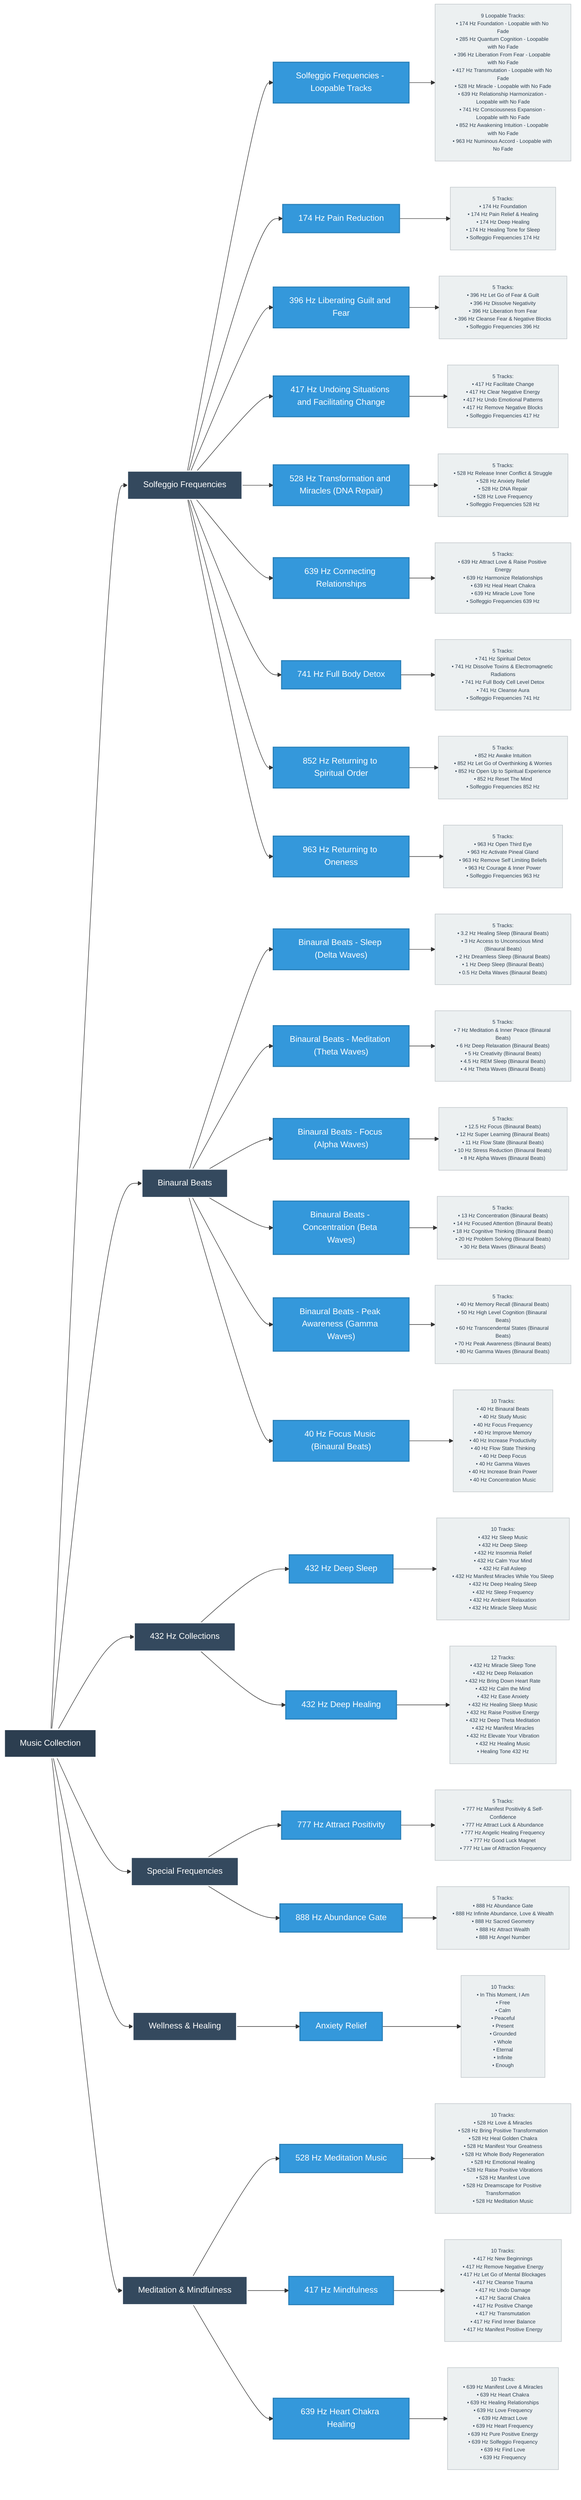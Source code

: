 graph LR
    ROOT[Music Collection] --> SOLF[Solfeggio Frequencies]
    ROOT --> BIN[Binaural Beats]
    ROOT --> FREQ432[432 Hz Collections]
    ROOT --> SPECIAL[Special Frequencies]
    ROOT --> WELLNESS[Wellness & Healing]
    ROOT --> MEDITATION[Meditation & Mindfulness]

    %% Solfeggio Frequencies Branch (Pure Solfeggio only)
    SOLF --> SOLF_LOOP["Solfeggio Frequencies - Loopable Tracks"]
    SOLF --> SOLF174["174 Hz Pain Reduction"]
    SOLF --> SOLF396["396 Hz Liberating Guilt and Fear"]
    SOLF --> SOLF417["417 Hz Undoing Situations and Facilitating Change"]
    SOLF --> SOLF528["528 Hz Transformation and Miracles (DNA Repair)"]
    SOLF --> SOLF639["639 Hz Connecting Relationships"]
    SOLF --> SOLF741["741 Hz Full Body Detox"]
    SOLF --> SOLF852["852 Hz Returning to Spiritual Order"]
    SOLF --> SOLF963["963 Hz Returning to Oneness"]

    %% Binaural Beats Branch
    BIN --> BIN_DELTA["Binaural Beats - Sleep (Delta Waves)"]
    BIN --> BIN_THETA["Binaural Beats - Meditation (Theta Waves)"]
    BIN --> BIN_ALPHA["Binaural Beats - Focus (Alpha Waves)"]
    BIN --> BIN_BETA["Binaural Beats - Concentration (Beta Waves)"]
    BIN --> BIN_GAMMA["Binaural Beats - Peak Awareness (Gamma Waves)"]
    BIN --> BIN_40HZ["40 Hz Focus Music (Binaural Beats)"]

    %% 432 Hz Collections Branch (expanded)
    FREQ432 --> FREQ432_SLEEP["432 Hz Deep Sleep"]
    FREQ432 --> FREQ432_HEAL["432 Hz Deep Healing"]

    %% Special Frequencies Branch
    SPECIAL --> FREQ777["777 Hz Attract Positivity"]
    SPECIAL --> FREQ888["888 Hz Abundance Gate"]

    %% Wellness & Healing Branch
    WELLNESS --> ANXIETY["Anxiety Relief"]

    %% Meditation & Mindfulness Branch (new category)
    MEDITATION --> MED_528["528 Hz Meditation Music"]
    MEDITATION --> MED_417["417 Hz Mindfulness"]
    MEDITATION --> MED_639["639 Hz Heart Chakra Healing"]

    %% Solfeggio Loopable Tracks - Combined
    SOLF_LOOP --> LOOP_TRACKS["9 Loopable Tracks:<br/>• 174 Hz Foundation - Loopable with No Fade<br/>• 285 Hz Quantum Cognition - Loopable with No Fade<br/>• 396 Hz Liberation From Fear - Loopable with No Fade<br/>• 417 Hz Transmutation - Loopable with No Fade<br/>• 528 Hz Miracle - Loopable with No Fade<br/>• 639 Hz Relationship Harmonization - Loopable with No Fade<br/>• 741 Hz Consciousness Expansion - Loopable with No Fade<br/>• 852 Hz Awakening Intuition - Loopable with No Fade<br/>• 963 Hz Numinous Accord - Loopable with No Fade"]

    %% 174 Hz Pain Reduction - Combined
    SOLF174 --> S174_TRACKS["5 Tracks:<br/>• 174 Hz Foundation<br/>• 174 Hz Pain Relief & Healing<br/>• 174 Hz Deep Healing<br/>• 174 Hz Healing Tone for Sleep<br/>• Solfeggio Frequencies 174 Hz"]

    %% 396 Hz Liberating Guilt and Fear - Combined
    SOLF396 --> S396_TRACKS["5 Tracks:<br/>• 396 Hz Let Go of Fear & Guilt<br/>• 396 Hz Dissolve Negativity<br/>• 396 Hz Liberation from Fear<br/>• 396 Hz Cleanse Fear & Negative Blocks<br/>• Solfeggio Frequencies 396 Hz"]

    %% 417 Hz Undoing Situations and Facilitating Change - Combined
    SOLF417 --> S417_TRACKS["5 Tracks:<br/>• 417 Hz Facilitate Change<br/>• 417 Hz Clear Negative Energy<br/>• 417 Hz Undo Emotional Patterns<br/>• 417 Hz Remove Negative Blocks<br/>• Solfeggio Frequencies 417 Hz"]

    %% 528 Hz Transformation and Miracles (DNA Repair) - Combined
    SOLF528 --> S528_TRACKS["5 Tracks:<br/>• 528 Hz Release Inner Conflict & Struggle<br/>• 528 Hz Anxiety Relief<br/>• 528 Hz DNA Repair<br/>• 528 Hz Love Frequency<br/>• Solfeggio Frequencies 528 Hz"]

    %% 639 Hz Connecting Relationships - Combined
    SOLF639 --> S639_TRACKS["5 Tracks:<br/>• 639 Hz Attract Love & Raise Positive Energy<br/>• 639 Hz Harmonize Relationships<br/>• 639 Hz Heal Heart Chakra<br/>• 639 Hz Miracle Love Tone<br/>• Solfeggio Frequencies 639 Hz"]

    %% 741 Hz Full Body Detox - Combined
    SOLF741 --> S741_TRACKS["5 Tracks:<br/>• 741 Hz Spiritual Detox<br/>• 741 Hz Dissolve Toxins & Electromagnetic Radiations<br/>• 741 Hz Full Body Cell Level Detox<br/>• 741 Hz Cleanse Aura<br/>• Solfeggio Frequencies 741 Hz"]

    %% 852 Hz Returning to Spiritual Order - Combined
    SOLF852 --> S852_TRACKS["5 Tracks:<br/>• 852 Hz Awake Intuition<br/>• 852 Hz Let Go of Overthinking & Worries<br/>• 852 Hz Open Up to Spiritual Experience<br/>• 852 Hz Reset The Mind<br/>• Solfeggio Frequencies 852 Hz"]

    %% 963 Hz Returning to Oneness - Combined
    SOLF963 --> S963_TRACKS["5 Tracks:<br/>• 963 Hz Open Third Eye<br/>• 963 Hz Activate Pineal Gland<br/>• 963 Hz Remove Self Limiting Beliefs<br/>• 963 Hz Courage & Inner Power<br/>• Solfeggio Frequencies 963 Hz"]

    %% Binaural Beats - Sleep (Delta Waves) - Combined
    BIN_DELTA --> BD_TRACKS["5 Tracks:<br/>• 3.2 Hz Healing Sleep (Binaural Beats)<br/>• 3 Hz Access to Unconscious Mind (Binaural Beats)<br/>• 2 Hz Dreamless Sleep (Binaural Beats)<br/>• 1 Hz Deep Sleep (Binaural Beats)<br/>• 0.5 Hz Delta Waves (Binaural Beats)"]

    %% Binaural Beats - Meditation (Theta Waves) - Combined
    BIN_THETA --> BT_TRACKS["5 Tracks:<br/>• 7 Hz Meditation & Inner Peace (Binaural Beats)<br/>• 6 Hz Deep Relaxation (Binaural Beats)<br/>• 5 Hz Creativity (Binaural Beats)<br/>• 4.5 Hz REM Sleep (Binaural Beats)<br/>• 4 Hz Theta Waves (Binaural Beats)"]

    %% Binaural Beats - Focus (Alpha Waves) - Combined
    BIN_ALPHA --> BA_TRACKS["5 Tracks:<br/>• 12.5 Hz Focus (Binaural Beats)<br/>• 12 Hz Super Learning (Binaural Beats)<br/>• 11 Hz Flow State (Binaural Beats)<br/>• 10 Hz Stress Reduction (Binaural Beats)<br/>• 8 Hz Alpha Waves (Binaural Beats)"]

    %% Binaural Beats - Concentration (Beta Waves) - Combined
    BIN_BETA --> BB_TRACKS["5 Tracks:<br/>• 13 Hz Concentration (Binaural Beats)<br/>• 14 Hz Focused Attention (Binaural Beats)<br/>• 18 Hz Cognitive Thinking (Binaural Beats)<br/>• 20 Hz Problem Solving (Binaural Beats)<br/>• 30 Hz Beta Waves (Binaural Beats)"]

    %% Binaural Beats - Peak Awareness (Gamma Waves) - Combined
    BIN_GAMMA --> BG_TRACKS["5 Tracks:<br/>• 40 Hz Memory Recall (Binaural Beats)<br/>• 50 Hz High Level Cognition (Binaural Beats)<br/>• 60 Hz Transcendental States (Binaural Beats)<br/>• 70 Hz Peak Awareness (Binaural Beats)<br/>• 80 Hz Gamma Waves (Binaural Beats)"]

    %% 40 Hz Focus Music (Binaural Beats) - Combined
    BIN_40HZ --> B40_TRACKS["10 Tracks:<br/>• 40 Hz Binaural Beats<br/>• 40 Hz Study Music<br/>• 40 Hz Focus Frequency<br/>• 40 Hz Improve Memory<br/>• 40 Hz Increase Productivity<br/>• 40 Hz Flow State Thinking<br/>• 40 Hz Deep Focus<br/>• 40 Hz Gamma Waves<br/>• 40 Hz Increase Brain Power<br/>• 40 Hz Concentration Music"]

    %% 432 Hz Deep Sleep - Combined
    FREQ432_SLEEP --> F432S2_TRACKS["10 Tracks:<br/>• 432 Hz Sleep Music<br/>• 432 Hz Deep Sleep<br/>• 432 Hz Insomnia Relief<br/>• 432 Hz Calm Your Mind<br/>• 432 Hz Fall Asleep<br/>• 432 Hz Manifest Miracles While You Sleep<br/>• 432 Hz Deep Healing Sleep<br/>• 432 Hz Sleep Frequency<br/>• 432 Hz Ambient Relaxation<br/>• 432 Hz Miracle Sleep Music"]

    %% 432 Hz Deep Healing - Combined
    FREQ432_HEAL --> F432H_TRACKS["12 Tracks:<br/>• 432 Hz Miracle Sleep Tone<br/>• 432 Hz Deep Relaxation<br/>• 432 Hz Bring Down Heart Rate<br/>• 432 Hz Calm the Mind<br/>• 432 Hz Ease Anxiety<br/>• 432 Hz Healing Sleep Music<br/>• 432 Hz Raise Positive Energy<br/>• 432 Hz Deep Theta Meditation<br/>• 432 Hz Manifest Miracles<br/>• 432 Hz Elevate Your Vibration<br/>• 432 Hz Healing Music<br/>• Healing Tone 432 Hz"]

    %% 777 Hz Attract Positivity - Combined
    FREQ777 --> F777_TRACKS["5 Tracks:<br/>• 777 Hz Manifest Positivity & Self-Confidence<br/>• 777 Hz Attract Luck & Abundance<br/>• 777 Hz Angelic Healing Frequency<br/>• 777 Hz Good Luck Magnet<br/>• 777 Hz Law of Attraction Frequency"]

    %% 888 Hz Abundance Gate - Combined
    FREQ888 --> F888_TRACKS["5 Tracks:<br/>• 888 Hz Abundance Gate<br/>• 888 Hz Infinite Abundance, Love & Wealth<br/>• 888 Hz Sacred Geometry<br/>• 888 Hz Attract Wealth<br/>• 888 Hz Angel Number"]

    %% Anxiety Relief - Combined
    ANXIETY --> ANX_TRACKS["10 Tracks:<br/>• In This Moment, I Am<br/>• Free<br/>• Calm<br/>• Peaceful<br/>• Present<br/>• Grounded<br/>• Whole<br/>• Eternal<br/>• Infinite<br/>• Enough"]

    %% 528 Hz Meditation Music - Combined
    MED_528 --> MED528_TRACKS["10 Tracks:<br/>• 528 Hz Love & Miracles<br/>• 528 Hz Bring Positive Transformation<br/>• 528 Hz Heal Golden Chakra<br/>• 528 Hz Manifest Your Greatness<br/>• 528 Hz Whole Body Regeneration<br/>• 528 Hz Emotional Healing<br/>• 528 Hz Raise Positive Vibrations<br/>• 528 Hz Manifest Love<br/>• 528 Hz Dreamscape for Positive Transformation<br/>• 528 Hz Meditation Music"]

    %% 417 Hz Mindfulness - Combined
    MED_417 --> MED417_TRACKS["10 Tracks:<br/>• 417 Hz New Beginnings<br/>• 417 Hz Remove Negative Energy<br/>• 417 Hz Let Go of Mental Blockages<br/>• 417 Hz Cleanse Trauma<br/>• 417 Hz Undo Damage<br/>• 417 Hz Sacral Chakra<br/>• 417 Hz Positive Change<br/>• 417 Hz Transmutation<br/>• 417 Hz Find Inner Balance<br/>• 417 Hz Manifest Positive Energy"]

    %% 639 Hz Heart Chakra Healing - Combined
    MED_639 --> MED639_TRACKS["10 Tracks:<br/>• 639 Hz Manifest Love & Miracles<br/>• 639 Hz Heart Chakra<br/>• 639 Hz Healing Relationships<br/>• 639 Hz Love Frequency<br/>• 639 Hz Attract Love<br/>• 639 Hz Heart Frequency<br/>• 639 Hz Pure Positive Energy<br/>• 639 Hz Solfeggio Frequency<br/>• 639 Hz Find Love<br/>• 639 Hz Frequency"]

    %% Styling
    classDef rootStyle fill:#2c3e50,stroke:#fff,stroke-width:3px,color:#fff
    classDef categoryStyle fill:#34495e,stroke:#fff,stroke-width:2px,color:#fff
    classDef albumStyle fill:#3498db,stroke:#2980b9,stroke-width:2px,color:#fff
    classDef trackListStyle fill:#ecf0f1,stroke:#bdc3c7,stroke-width:1px,color:#2c3e50,font-size:10px

    class ROOT rootStyle
    class SOLF,BIN,FREQ432,SPECIAL,WELLNESS,MEDITATION categoryStyle
    class SOLF_LOOP,SOLF174,SOLF396,SOLF417,SOLF528,SOLF639,SOLF741,SOLF852,SOLF963,BIN_DELTA,BIN_THETA,BIN_ALPHA,BIN_BETA,BIN_GAMMA,BIN_40HZ,FREQ432_SLEEP,FREQ432_HEAL,FREQ777,FREQ888,ANXIETY,MED_528,MED_417,MED_639 albumStyle
    class LOOP_TRACKS,S174_TRACKS,S396_TRACKS,S417_TRACKS,S528_TRACKS,S639_TRACKS,S741_TRACKS,S852_TRACKS,S963_TRACKS,BD_TRACKS,BT_TRACKS,BA_TRACKS,BB_TRACKS,BG_TRACKS,B40_TRACKS,F432S1_TRACKS,F432S2_TRACKS,F432H_TRACKS,F777_TRACKS,F888_TRACKS,ANX_TRACKS,MED528_TRACKS,MED417_TRACKS,MED639_TRACKS trackListStyle